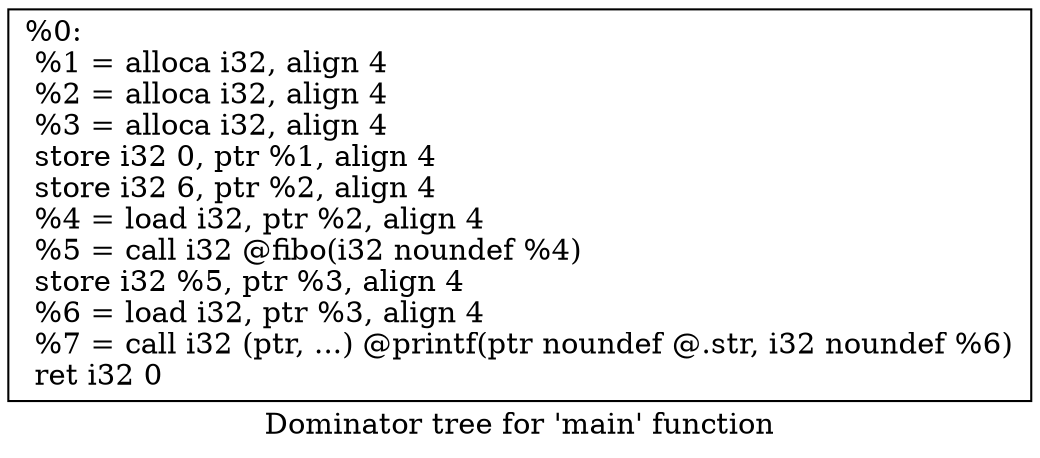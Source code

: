 digraph "Dominator tree for 'main' function" {
	label="Dominator tree for 'main' function";

	Node0x56549328d1f0 [shape=record,label="{%0:\l  %1 = alloca i32, align 4\l  %2 = alloca i32, align 4\l  %3 = alloca i32, align 4\l  store i32 0, ptr %1, align 4\l  store i32 6, ptr %2, align 4\l  %4 = load i32, ptr %2, align 4\l  %5 = call i32 @fibo(i32 noundef %4)\l  store i32 %5, ptr %3, align 4\l  %6 = load i32, ptr %3, align 4\l  %7 = call i32 (ptr, ...) @printf(ptr noundef @.str, i32 noundef %6)\l  ret i32 0\l}"];
}
